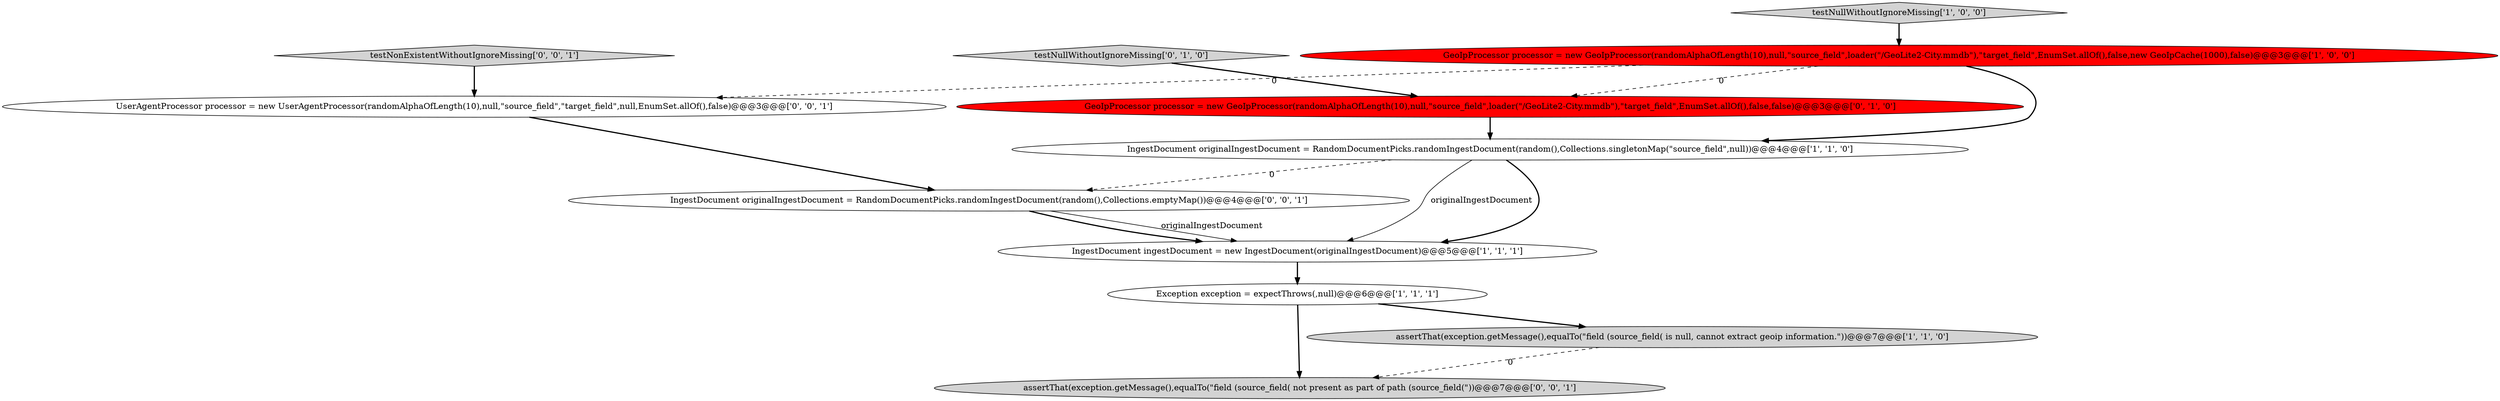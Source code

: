 digraph {
8 [style = filled, label = "IngestDocument originalIngestDocument = RandomDocumentPicks.randomIngestDocument(random(),Collections.emptyMap())@@@4@@@['0', '0', '1']", fillcolor = white, shape = ellipse image = "AAA0AAABBB3BBB"];
5 [style = filled, label = "Exception exception = expectThrows(,null)@@@6@@@['1', '1', '1']", fillcolor = white, shape = ellipse image = "AAA0AAABBB1BBB"];
6 [style = filled, label = "testNullWithoutIgnoreMissing['0', '1', '0']", fillcolor = lightgray, shape = diamond image = "AAA0AAABBB2BBB"];
3 [style = filled, label = "IngestDocument ingestDocument = new IngestDocument(originalIngestDocument)@@@5@@@['1', '1', '1']", fillcolor = white, shape = ellipse image = "AAA0AAABBB1BBB"];
9 [style = filled, label = "UserAgentProcessor processor = new UserAgentProcessor(randomAlphaOfLength(10),null,\"source_field\",\"target_field\",null,EnumSet.allOf(),false)@@@3@@@['0', '0', '1']", fillcolor = white, shape = ellipse image = "AAA0AAABBB3BBB"];
7 [style = filled, label = "GeoIpProcessor processor = new GeoIpProcessor(randomAlphaOfLength(10),null,\"source_field\",loader(\"/GeoLite2-City.mmdb\"),\"target_field\",EnumSet.allOf(),false,false)@@@3@@@['0', '1', '0']", fillcolor = red, shape = ellipse image = "AAA1AAABBB2BBB"];
10 [style = filled, label = "testNonExistentWithoutIgnoreMissing['0', '0', '1']", fillcolor = lightgray, shape = diamond image = "AAA0AAABBB3BBB"];
4 [style = filled, label = "GeoIpProcessor processor = new GeoIpProcessor(randomAlphaOfLength(10),null,\"source_field\",loader(\"/GeoLite2-City.mmdb\"),\"target_field\",EnumSet.allOf(),false,new GeoIpCache(1000),false)@@@3@@@['1', '0', '0']", fillcolor = red, shape = ellipse image = "AAA1AAABBB1BBB"];
2 [style = filled, label = "assertThat(exception.getMessage(),equalTo(\"field (source_field( is null, cannot extract geoip information.\"))@@@7@@@['1', '1', '0']", fillcolor = lightgray, shape = ellipse image = "AAA0AAABBB1BBB"];
1 [style = filled, label = "IngestDocument originalIngestDocument = RandomDocumentPicks.randomIngestDocument(random(),Collections.singletonMap(\"source_field\",null))@@@4@@@['1', '1', '0']", fillcolor = white, shape = ellipse image = "AAA0AAABBB1BBB"];
11 [style = filled, label = "assertThat(exception.getMessage(),equalTo(\"field (source_field( not present as part of path (source_field(\"))@@@7@@@['0', '0', '1']", fillcolor = lightgray, shape = ellipse image = "AAA0AAABBB3BBB"];
0 [style = filled, label = "testNullWithoutIgnoreMissing['1', '0', '0']", fillcolor = lightgray, shape = diamond image = "AAA0AAABBB1BBB"];
1->3 [style = bold, label=""];
2->11 [style = dashed, label="0"];
4->9 [style = dashed, label="0"];
1->8 [style = dashed, label="0"];
5->2 [style = bold, label=""];
3->5 [style = bold, label=""];
4->1 [style = bold, label=""];
5->11 [style = bold, label=""];
7->1 [style = bold, label=""];
10->9 [style = bold, label=""];
6->7 [style = bold, label=""];
8->3 [style = solid, label="originalIngestDocument"];
9->8 [style = bold, label=""];
0->4 [style = bold, label=""];
4->7 [style = dashed, label="0"];
1->3 [style = solid, label="originalIngestDocument"];
8->3 [style = bold, label=""];
}
